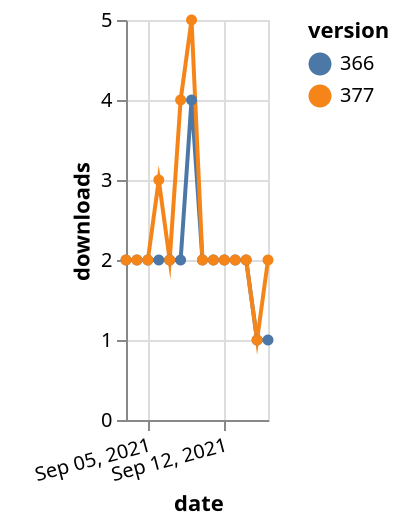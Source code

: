 {"$schema": "https://vega.github.io/schema/vega-lite/v5.json", "description": "A simple bar chart with embedded data.", "data": {"values": [{"date": "2021-09-03", "total": 2231, "delta": 2, "version": "366"}, {"date": "2021-09-04", "total": 2233, "delta": 2, "version": "366"}, {"date": "2021-09-05", "total": 2235, "delta": 2, "version": "366"}, {"date": "2021-09-06", "total": 2237, "delta": 2, "version": "366"}, {"date": "2021-09-07", "total": 2239, "delta": 2, "version": "366"}, {"date": "2021-09-08", "total": 2241, "delta": 2, "version": "366"}, {"date": "2021-09-09", "total": 2245, "delta": 4, "version": "366"}, {"date": "2021-09-10", "total": 2247, "delta": 2, "version": "366"}, {"date": "2021-09-11", "total": 2249, "delta": 2, "version": "366"}, {"date": "2021-09-12", "total": 2251, "delta": 2, "version": "366"}, {"date": "2021-09-13", "total": 2253, "delta": 2, "version": "366"}, {"date": "2021-09-14", "total": 2255, "delta": 2, "version": "366"}, {"date": "2021-09-15", "total": 2256, "delta": 1, "version": "366"}, {"date": "2021-09-16", "total": 2257, "delta": 1, "version": "366"}, {"date": "2021-09-03", "total": 2030, "delta": 2, "version": "377"}, {"date": "2021-09-04", "total": 2032, "delta": 2, "version": "377"}, {"date": "2021-09-05", "total": 2034, "delta": 2, "version": "377"}, {"date": "2021-09-06", "total": 2037, "delta": 3, "version": "377"}, {"date": "2021-09-07", "total": 2039, "delta": 2, "version": "377"}, {"date": "2021-09-08", "total": 2043, "delta": 4, "version": "377"}, {"date": "2021-09-09", "total": 2048, "delta": 5, "version": "377"}, {"date": "2021-09-10", "total": 2050, "delta": 2, "version": "377"}, {"date": "2021-09-11", "total": 2052, "delta": 2, "version": "377"}, {"date": "2021-09-12", "total": 2054, "delta": 2, "version": "377"}, {"date": "2021-09-13", "total": 2056, "delta": 2, "version": "377"}, {"date": "2021-09-14", "total": 2058, "delta": 2, "version": "377"}, {"date": "2021-09-15", "total": 2059, "delta": 1, "version": "377"}, {"date": "2021-09-16", "total": 2061, "delta": 2, "version": "377"}]}, "width": "container", "mark": {"type": "line", "point": {"filled": true}}, "encoding": {"x": {"field": "date", "type": "temporal", "timeUnit": "yearmonthdate", "title": "date", "axis": {"labelAngle": -15}}, "y": {"field": "delta", "type": "quantitative", "title": "downloads"}, "color": {"field": "version", "type": "nominal"}, "tooltip": {"field": "delta"}}}
